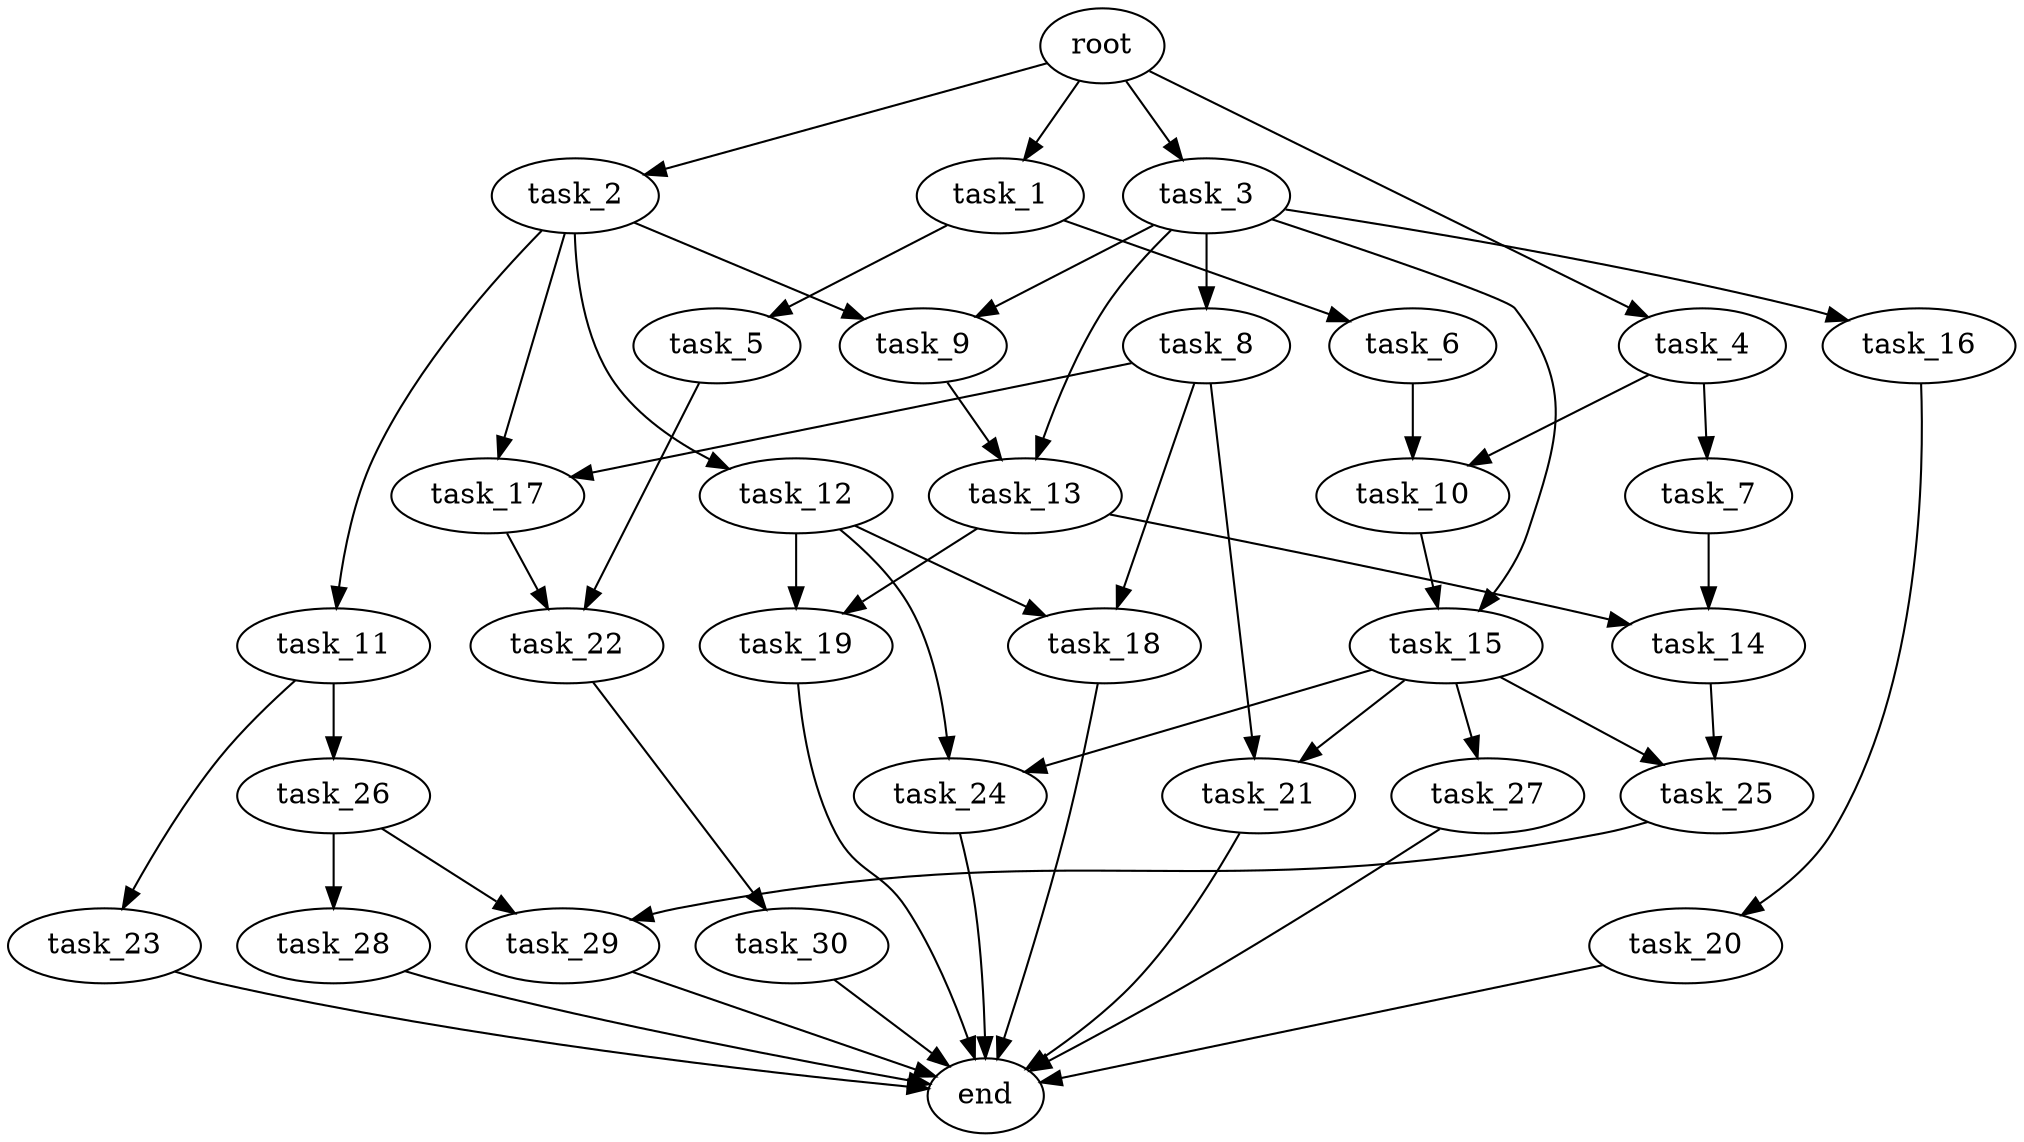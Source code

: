 digraph G {
  root [size="0.000000e+00"];
  task_1 [size="3.702759e+10"];
  task_2 [size="5.549559e+10"];
  task_3 [size="2.538523e+10"];
  task_4 [size="3.067224e+10"];
  task_5 [size="3.444219e+10"];
  task_6 [size="7.055241e+10"];
  task_7 [size="7.358089e+10"];
  task_8 [size="8.550134e+10"];
  task_9 [size="6.593169e+10"];
  task_10 [size="7.478394e+10"];
  task_11 [size="4.466502e+10"];
  task_12 [size="6.993415e+10"];
  task_13 [size="1.618789e+10"];
  task_14 [size="2.145367e+10"];
  task_15 [size="4.006209e+10"];
  task_16 [size="3.385040e+10"];
  task_17 [size="5.506212e+10"];
  task_18 [size="6.970877e+10"];
  task_19 [size="7.068193e+10"];
  task_20 [size="1.608219e+10"];
  task_21 [size="9.645738e+10"];
  task_22 [size="5.390104e+08"];
  task_23 [size="9.117948e+09"];
  task_24 [size="1.454139e+10"];
  task_25 [size="9.258692e+10"];
  task_26 [size="4.354339e+10"];
  task_27 [size="6.417405e+09"];
  task_28 [size="2.218481e+10"];
  task_29 [size="8.013173e+09"];
  task_30 [size="3.785156e+09"];
  end [size="0.000000e+00"];

  root -> task_1 [size="1.000000e-12"];
  root -> task_2 [size="1.000000e-12"];
  root -> task_3 [size="1.000000e-12"];
  root -> task_4 [size="1.000000e-12"];
  task_1 -> task_5 [size="3.444219e+08"];
  task_1 -> task_6 [size="7.055241e+08"];
  task_2 -> task_9 [size="3.296585e+08"];
  task_2 -> task_11 [size="4.466502e+08"];
  task_2 -> task_12 [size="6.993415e+08"];
  task_2 -> task_17 [size="2.753106e+08"];
  task_3 -> task_8 [size="8.550134e+08"];
  task_3 -> task_9 [size="3.296585e+08"];
  task_3 -> task_13 [size="8.093947e+07"];
  task_3 -> task_15 [size="2.003104e+08"];
  task_3 -> task_16 [size="3.385040e+08"];
  task_4 -> task_7 [size="7.358089e+08"];
  task_4 -> task_10 [size="3.739197e+08"];
  task_5 -> task_22 [size="2.695052e+06"];
  task_6 -> task_10 [size="3.739197e+08"];
  task_7 -> task_14 [size="1.072683e+08"];
  task_8 -> task_17 [size="2.753106e+08"];
  task_8 -> task_18 [size="3.485439e+08"];
  task_8 -> task_21 [size="4.822869e+08"];
  task_9 -> task_13 [size="8.093947e+07"];
  task_10 -> task_15 [size="2.003104e+08"];
  task_11 -> task_23 [size="9.117948e+07"];
  task_11 -> task_26 [size="4.354339e+08"];
  task_12 -> task_18 [size="3.485439e+08"];
  task_12 -> task_19 [size="3.534096e+08"];
  task_12 -> task_24 [size="7.270695e+07"];
  task_13 -> task_14 [size="1.072683e+08"];
  task_13 -> task_19 [size="3.534096e+08"];
  task_14 -> task_25 [size="4.629346e+08"];
  task_15 -> task_21 [size="4.822869e+08"];
  task_15 -> task_24 [size="7.270695e+07"];
  task_15 -> task_25 [size="4.629346e+08"];
  task_15 -> task_27 [size="6.417405e+07"];
  task_16 -> task_20 [size="1.608219e+08"];
  task_17 -> task_22 [size="2.695052e+06"];
  task_18 -> end [size="1.000000e-12"];
  task_19 -> end [size="1.000000e-12"];
  task_20 -> end [size="1.000000e-12"];
  task_21 -> end [size="1.000000e-12"];
  task_22 -> task_30 [size="3.785156e+07"];
  task_23 -> end [size="1.000000e-12"];
  task_24 -> end [size="1.000000e-12"];
  task_25 -> task_29 [size="4.006587e+07"];
  task_26 -> task_28 [size="2.218481e+08"];
  task_26 -> task_29 [size="4.006587e+07"];
  task_27 -> end [size="1.000000e-12"];
  task_28 -> end [size="1.000000e-12"];
  task_29 -> end [size="1.000000e-12"];
  task_30 -> end [size="1.000000e-12"];
}
